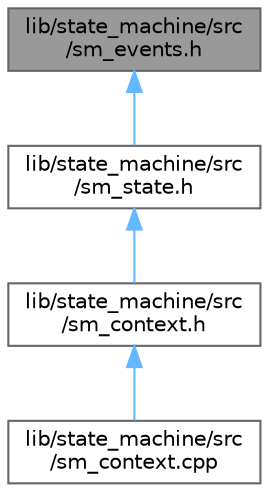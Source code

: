 digraph "lib/state_machine/src/sm_events.h"
{
 // LATEX_PDF_SIZE
  bgcolor="transparent";
  edge [fontname=Helvetica,fontsize=10,labelfontname=Helvetica,labelfontsize=10];
  node [fontname=Helvetica,fontsize=10,shape=box,height=0.2,width=0.4];
  Node1 [id="Node000001",label="lib/state_machine/src\l/sm_events.h",height=0.2,width=0.4,color="gray40", fillcolor="grey60", style="filled", fontcolor="black",tooltip=" "];
  Node1 -> Node2 [id="edge1_Node000001_Node000002",dir="back",color="steelblue1",style="solid",tooltip=" "];
  Node2 [id="Node000002",label="lib/state_machine/src\l/sm_state.h",height=0.2,width=0.4,color="grey40", fillcolor="white", style="filled",URL="$sm__state_8h.html",tooltip=" "];
  Node2 -> Node3 [id="edge2_Node000002_Node000003",dir="back",color="steelblue1",style="solid",tooltip=" "];
  Node3 [id="Node000003",label="lib/state_machine/src\l/sm_context.h",height=0.2,width=0.4,color="grey40", fillcolor="white", style="filled",URL="$sm__context_8h.html",tooltip=" "];
  Node3 -> Node4 [id="edge3_Node000003_Node000004",dir="back",color="steelblue1",style="solid",tooltip=" "];
  Node4 [id="Node000004",label="lib/state_machine/src\l/sm_context.cpp",height=0.2,width=0.4,color="grey40", fillcolor="white", style="filled",URL="$sm__context_8cpp.html",tooltip=" "];
}
